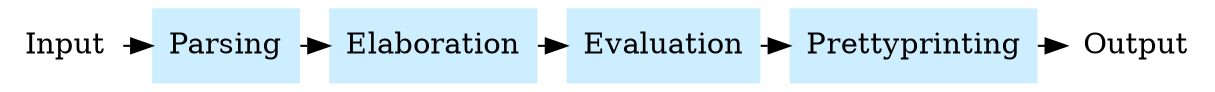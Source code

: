 digraph {
  graph [ rankdir = LR, ranksep = 0.2 ];
  node [ shape = none, style = filled, fillcolor = "#cceeff" ];
  {
    node [ style = none ];
    Input Output;
  };
  Input -> Parsing -> Elaboration -> Evaluation -> Prettyprinting -> Output;
}
